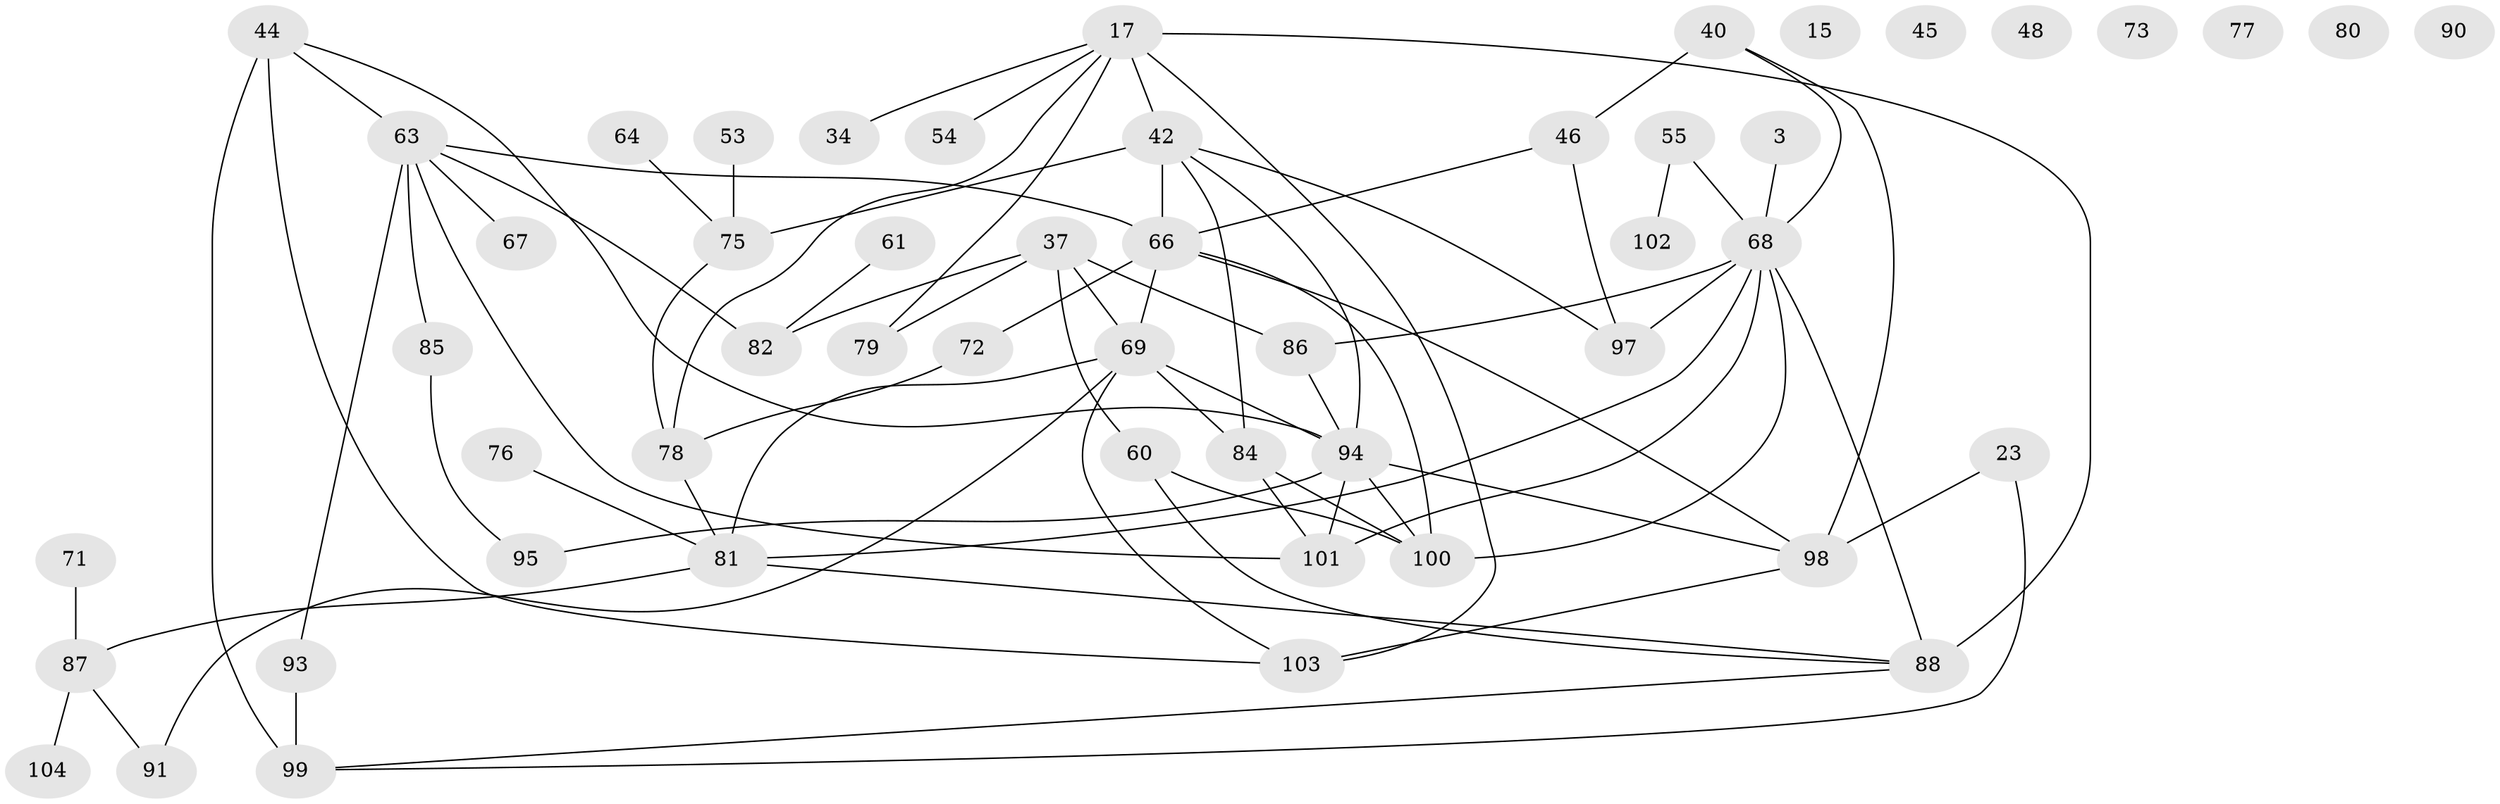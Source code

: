 // original degree distribution, {4: 0.19230769230769232, 1: 0.21153846153846154, 2: 0.17307692307692307, 3: 0.21153846153846154, 5: 0.07692307692307693, 0: 0.057692307692307696, 7: 0.009615384615384616, 6: 0.04807692307692308, 8: 0.009615384615384616, 9: 0.009615384615384616}
// Generated by graph-tools (version 1.1) at 2025/43/03/04/25 21:43:30]
// undirected, 52 vertices, 77 edges
graph export_dot {
graph [start="1"]
  node [color=gray90,style=filled];
  3;
  15;
  17 [super="+11"];
  23;
  34;
  37;
  40 [super="+22"];
  42 [super="+12"];
  44;
  45;
  46;
  48;
  53;
  54;
  55;
  60 [super="+21"];
  61;
  63 [super="+19+59"];
  64;
  66 [super="+28+43+33"];
  67;
  68 [super="+52"];
  69 [super="+51+41+49"];
  71 [super="+14"];
  72 [super="+13"];
  73;
  75 [super="+58"];
  76;
  77;
  78 [super="+4"];
  79;
  80;
  81 [super="+2+8+74"];
  82 [super="+5"];
  84 [super="+57"];
  85;
  86 [super="+9+26"];
  87 [super="+29+32"];
  88 [super="+6+35"];
  90 [super="+31"];
  91;
  93 [super="+7"];
  94 [super="+27+89"];
  95;
  97 [super="+47"];
  98 [super="+36"];
  99 [super="+96"];
  100 [super="+92+62+70"];
  101 [super="+83"];
  102;
  103;
  104;
  3 -- 68;
  17 -- 34;
  17 -- 42;
  17 -- 78;
  17 -- 79;
  17 -- 88 [weight=2];
  17 -- 103;
  17 -- 54;
  23 -- 99;
  23 -- 98;
  37 -- 60;
  37 -- 79;
  37 -- 82 [weight=2];
  37 -- 86;
  37 -- 69;
  40 -- 46 [weight=2];
  40 -- 68;
  40 -- 98;
  42 -- 66 [weight=2];
  42 -- 75 [weight=2];
  42 -- 94 [weight=2];
  42 -- 97;
  42 -- 84;
  44 -- 99 [weight=2];
  44 -- 103;
  44 -- 63;
  44 -- 94;
  46 -- 97;
  46 -- 66;
  53 -- 75;
  55 -- 68 [weight=2];
  55 -- 102;
  60 -- 88;
  60 -- 100;
  61 -- 82;
  63 -- 82;
  63 -- 101;
  63 -- 93 [weight=2];
  63 -- 66;
  63 -- 67;
  63 -- 85;
  64 -- 75;
  66 -- 98 [weight=2];
  66 -- 69 [weight=2];
  66 -- 72;
  66 -- 100 [weight=2];
  68 -- 97 [weight=3];
  68 -- 101 [weight=2];
  68 -- 100;
  68 -- 88 [weight=3];
  68 -- 81;
  68 -- 86;
  69 -- 103;
  69 -- 84;
  69 -- 91;
  69 -- 94 [weight=2];
  69 -- 81 [weight=2];
  71 -- 87;
  72 -- 78;
  75 -- 78;
  76 -- 81;
  78 -- 81;
  81 -- 87;
  81 -- 88;
  84 -- 101;
  84 -- 100;
  85 -- 95;
  86 -- 94;
  87 -- 91;
  87 -- 104;
  88 -- 99;
  93 -- 99 [weight=2];
  94 -- 98;
  94 -- 101;
  94 -- 95;
  94 -- 100;
  98 -- 103;
}
